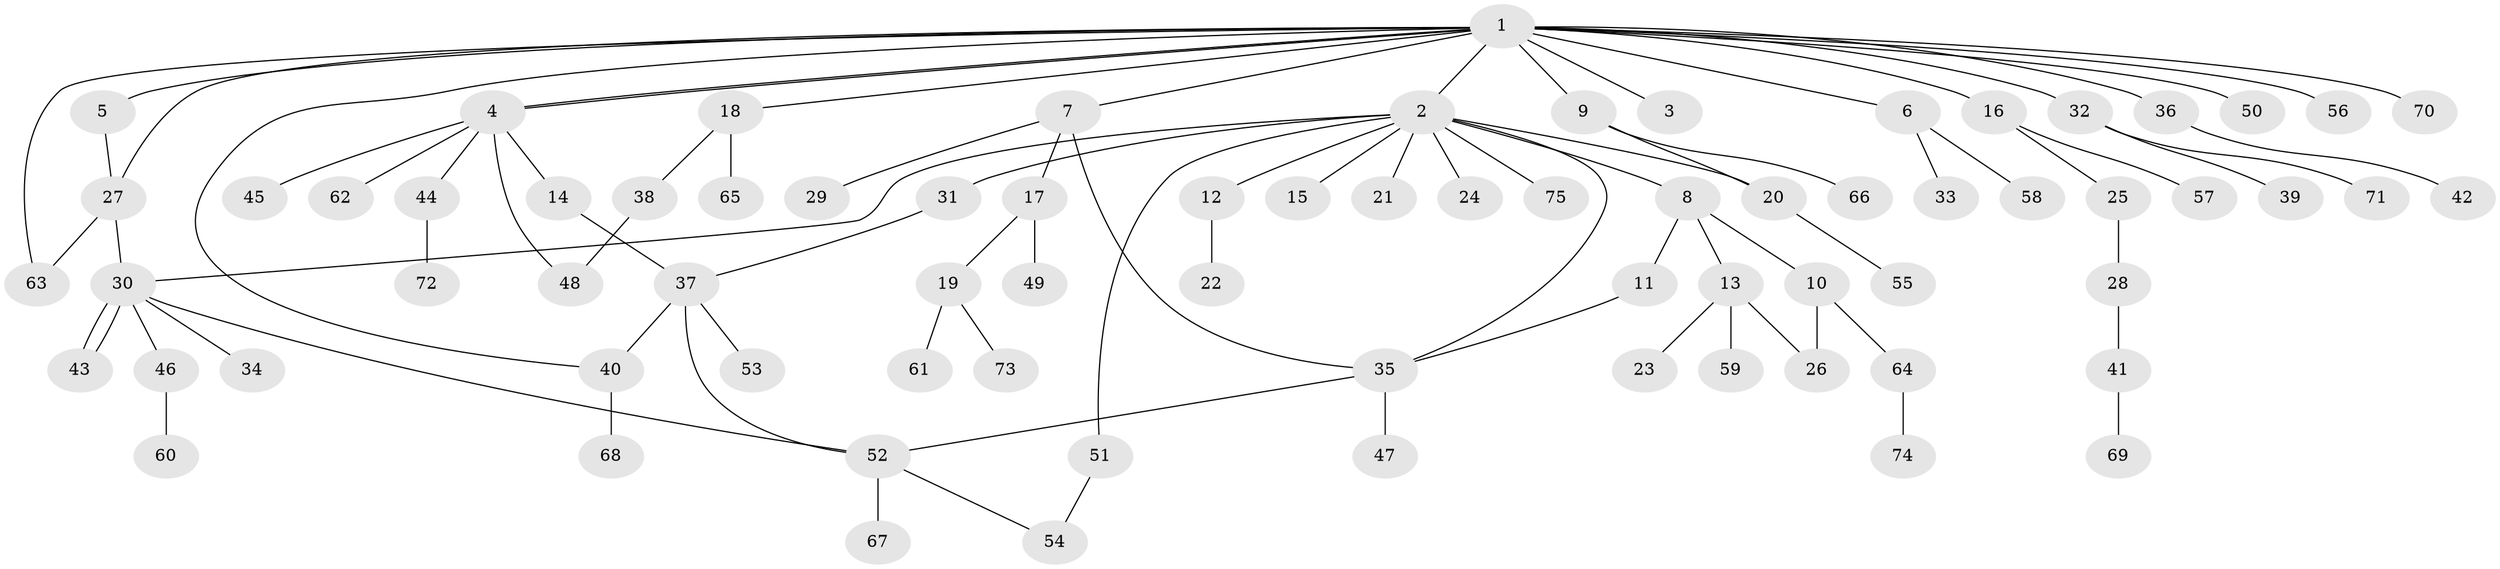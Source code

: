 // coarse degree distribution, {27: 0.03333333333333333, 1: 0.7333333333333333, 4: 0.03333333333333333, 3: 0.06666666666666667, 2: 0.1, 5: 0.03333333333333333}
// Generated by graph-tools (version 1.1) at 2025/18/03/04/25 18:18:29]
// undirected, 75 vertices, 89 edges
graph export_dot {
graph [start="1"]
  node [color=gray90,style=filled];
  1;
  2;
  3;
  4;
  5;
  6;
  7;
  8;
  9;
  10;
  11;
  12;
  13;
  14;
  15;
  16;
  17;
  18;
  19;
  20;
  21;
  22;
  23;
  24;
  25;
  26;
  27;
  28;
  29;
  30;
  31;
  32;
  33;
  34;
  35;
  36;
  37;
  38;
  39;
  40;
  41;
  42;
  43;
  44;
  45;
  46;
  47;
  48;
  49;
  50;
  51;
  52;
  53;
  54;
  55;
  56;
  57;
  58;
  59;
  60;
  61;
  62;
  63;
  64;
  65;
  66;
  67;
  68;
  69;
  70;
  71;
  72;
  73;
  74;
  75;
  1 -- 2;
  1 -- 3;
  1 -- 4;
  1 -- 4;
  1 -- 5;
  1 -- 6;
  1 -- 7;
  1 -- 9;
  1 -- 16;
  1 -- 18;
  1 -- 27;
  1 -- 32;
  1 -- 36;
  1 -- 40;
  1 -- 50;
  1 -- 56;
  1 -- 63;
  1 -- 70;
  2 -- 8;
  2 -- 12;
  2 -- 15;
  2 -- 20;
  2 -- 21;
  2 -- 24;
  2 -- 30;
  2 -- 31;
  2 -- 35;
  2 -- 51;
  2 -- 75;
  4 -- 14;
  4 -- 44;
  4 -- 45;
  4 -- 48;
  4 -- 62;
  5 -- 27;
  6 -- 33;
  6 -- 58;
  7 -- 17;
  7 -- 29;
  7 -- 35;
  8 -- 10;
  8 -- 11;
  8 -- 13;
  9 -- 20;
  9 -- 66;
  10 -- 26;
  10 -- 64;
  11 -- 35;
  12 -- 22;
  13 -- 23;
  13 -- 26;
  13 -- 59;
  14 -- 37;
  16 -- 25;
  16 -- 57;
  17 -- 19;
  17 -- 49;
  18 -- 38;
  18 -- 65;
  19 -- 61;
  19 -- 73;
  20 -- 55;
  25 -- 28;
  27 -- 30;
  27 -- 63;
  28 -- 41;
  30 -- 34;
  30 -- 43;
  30 -- 43;
  30 -- 46;
  30 -- 52;
  31 -- 37;
  32 -- 39;
  32 -- 71;
  35 -- 47;
  35 -- 52;
  36 -- 42;
  37 -- 40;
  37 -- 52;
  37 -- 53;
  38 -- 48;
  40 -- 68;
  41 -- 69;
  44 -- 72;
  46 -- 60;
  51 -- 54;
  52 -- 54;
  52 -- 67;
  64 -- 74;
}
